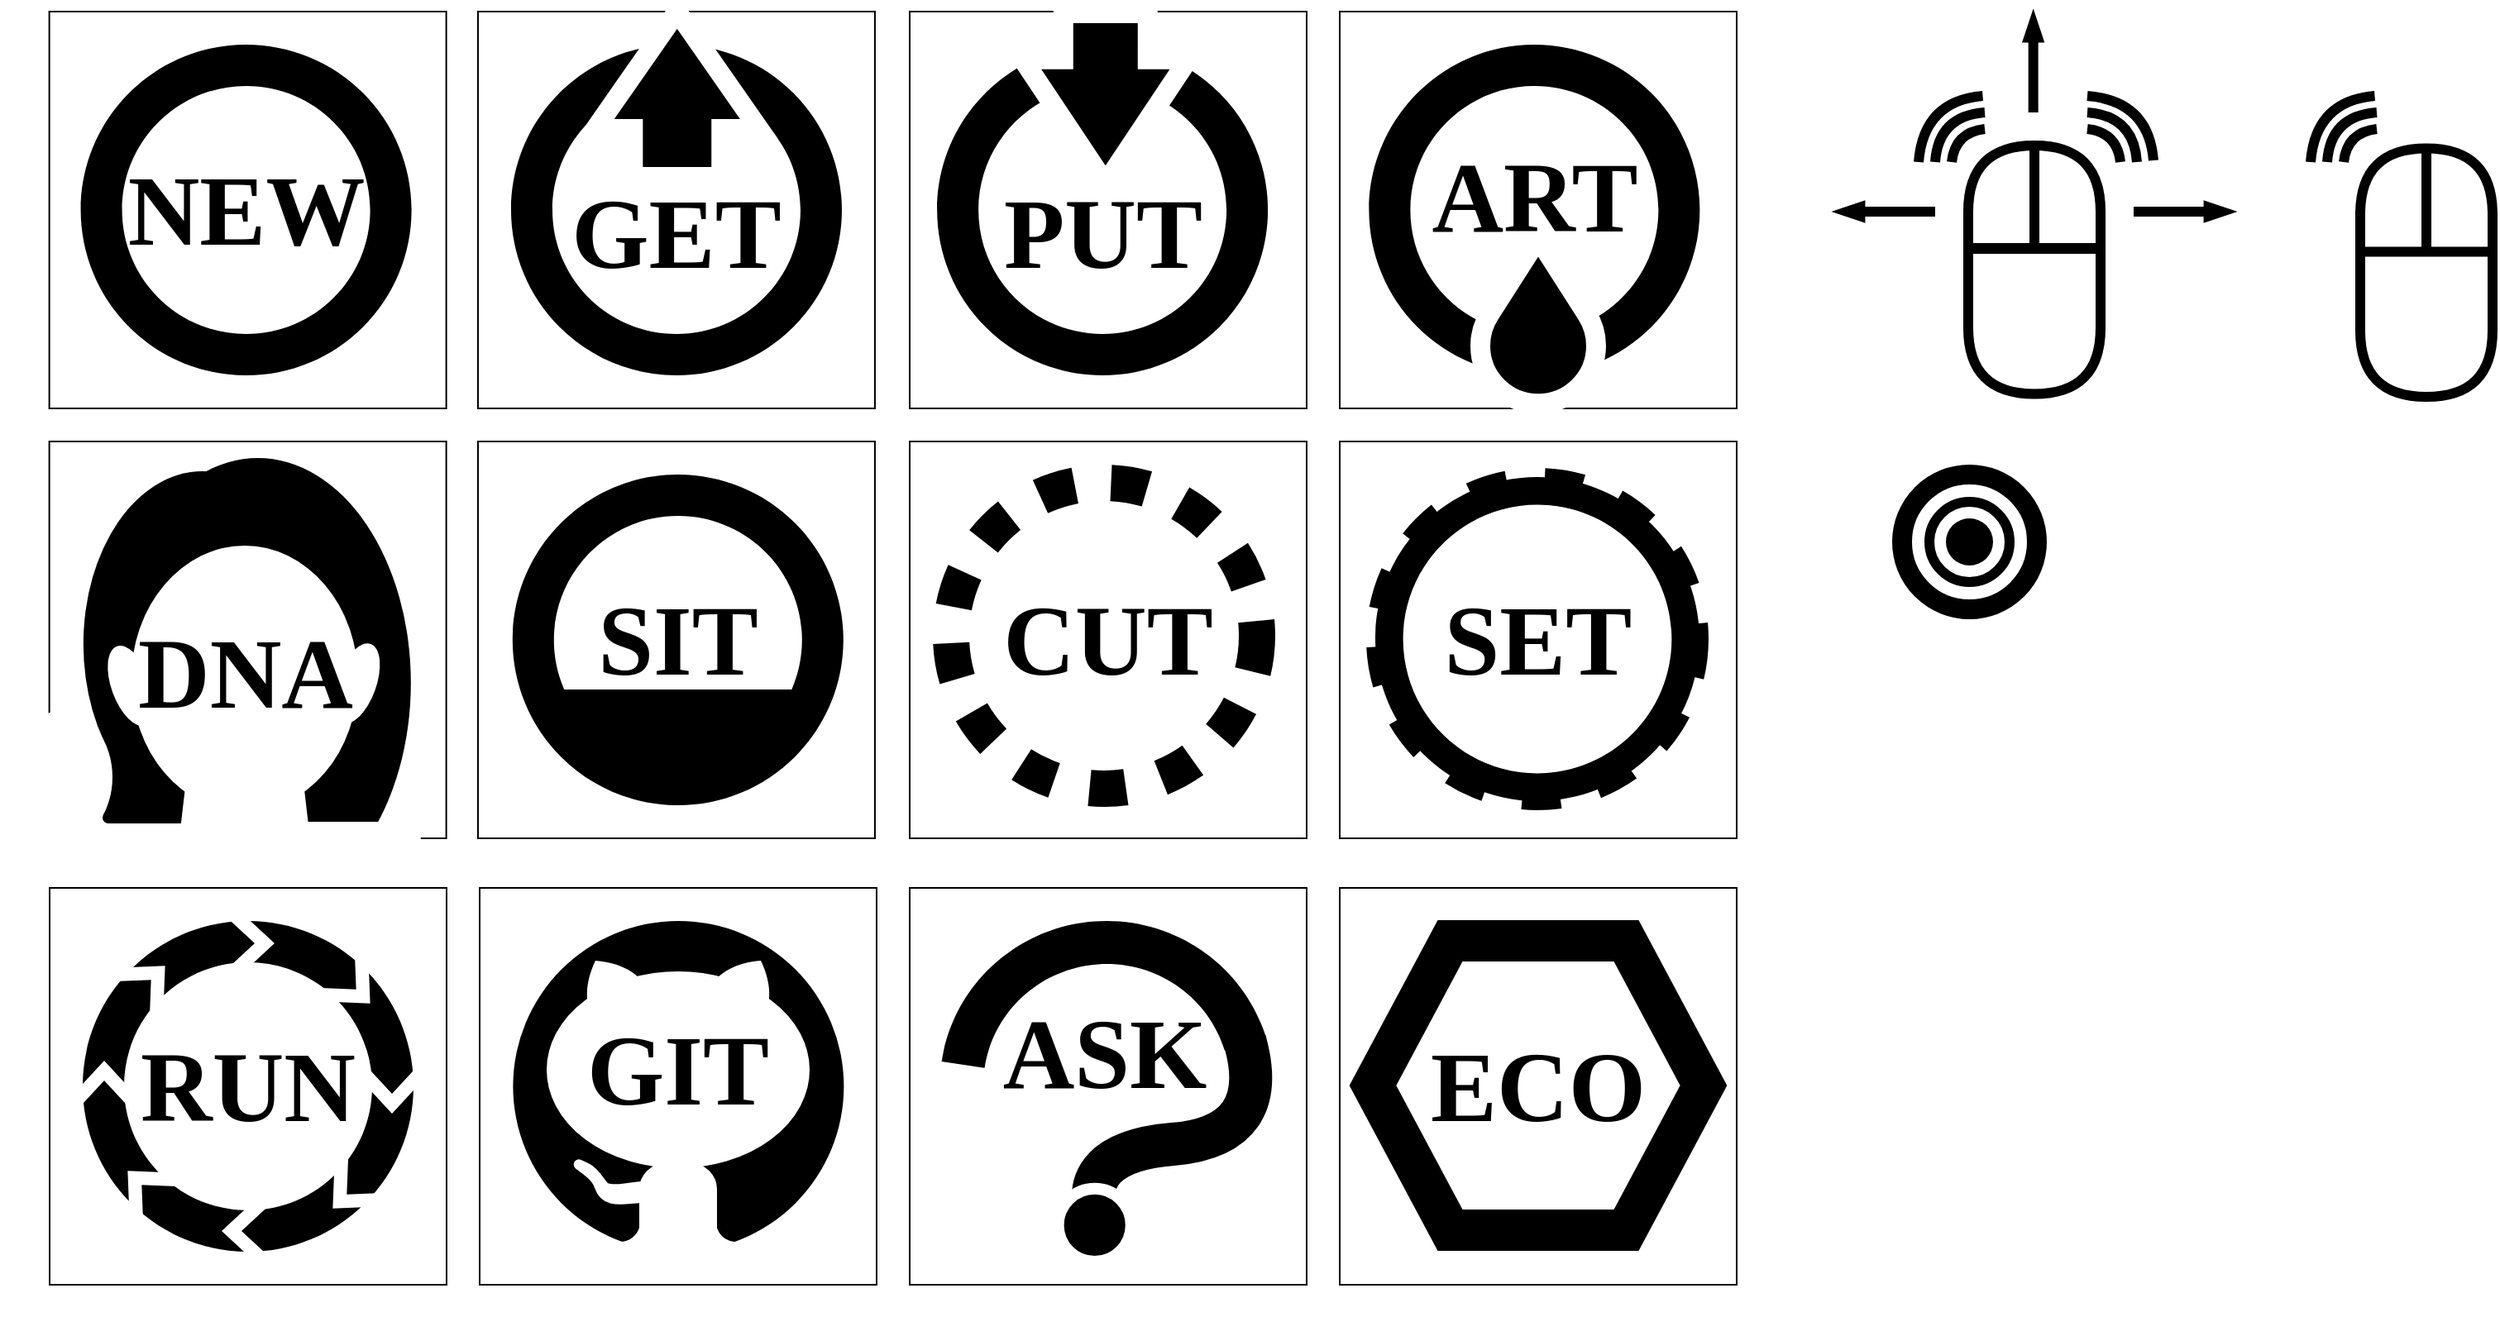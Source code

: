 <mxfile version="23.1.5" type="device">
  <diagram id="iyKAPps9XD8DUqbCGZKK" name="Page-1">
    <mxGraphModel dx="2333" dy="1398" grid="1" gridSize="10" guides="1" tooltips="1" connect="1" arrows="1" fold="1" page="1" pageScale="1" pageWidth="1100" pageHeight="850" math="0" shadow="0">
      <root>
        <mxCell id="0" />
        <mxCell id="1" parent="0" />
        <mxCell id="78xYBILhSkzJX-aCT1t_-176" value="" style="rounded=0;whiteSpace=wrap;html=1;connectable=0;allowArrows=0;" parent="1" vertex="1">
          <mxGeometry x="820" y="570" width="240" height="240" as="geometry" />
        </mxCell>
        <mxCell id="78xYBILhSkzJX-aCT1t_-168" value="" style="rounded=0;whiteSpace=wrap;html=1;connectable=0;allowArrows=0;" parent="1" vertex="1">
          <mxGeometry x="560" y="570" width="240" height="240" as="geometry" />
        </mxCell>
        <mxCell id="78xYBILhSkzJX-aCT1t_-75" value="" style="rounded=0;whiteSpace=wrap;html=1;" parent="1" vertex="1">
          <mxGeometry x="298.99" y="300" width="240" height="240" as="geometry" />
        </mxCell>
        <mxCell id="78xYBILhSkzJX-aCT1t_-52" value="" style="rounded=0;whiteSpace=wrap;html=1;" parent="1" vertex="1">
          <mxGeometry x="39.81" y="300" width="240" height="240" as="geometry" />
        </mxCell>
        <mxCell id="aBbHcYBrg9OmGWN5kMYm-117" value="" style="rounded=0;whiteSpace=wrap;html=1;align=center;verticalAlign=middle;fontFamily=Helvetica;fontSize=12;" parent="1" vertex="1">
          <mxGeometry x="560" y="40" width="240" height="240" as="geometry" />
        </mxCell>
        <mxCell id="aBbHcYBrg9OmGWN5kMYm-116" value="" style="rounded=0;whiteSpace=wrap;html=1;align=center;verticalAlign=middle;fontFamily=Helvetica;fontSize=12;" parent="1" vertex="1">
          <mxGeometry x="298.99" y="40" width="240" height="240" as="geometry" />
        </mxCell>
        <mxCell id="aBbHcYBrg9OmGWN5kMYm-115" value="" style="rounded=0;whiteSpace=wrap;html=1;" parent="1" vertex="1">
          <mxGeometry x="39.81" y="40" width="240" height="240" as="geometry" />
        </mxCell>
        <mxCell id="UxLvZluXdFBQYqyu3XN_-2" value="" style="ellipse;whiteSpace=wrap;html=1;aspect=fixed;fillColor=default;" parent="1" vertex="1">
          <mxGeometry x="78.81" y="80" width="160" height="160" as="geometry" />
        </mxCell>
        <mxCell id="UxLvZluXdFBQYqyu3XN_-3" value="" style="ellipse;whiteSpace=wrap;html=1;aspect=fixed;" parent="1" vertex="1">
          <mxGeometry x="339.9" y="80" width="160" height="160" as="geometry" />
        </mxCell>
        <mxCell id="UxLvZluXdFBQYqyu3XN_-4" value="" style="ellipse;whiteSpace=wrap;html=1;aspect=fixed;" parent="1" vertex="1">
          <mxGeometry x="596.57" y="80" width="160" height="160" as="geometry" />
        </mxCell>
        <mxCell id="aBbHcYBrg9OmGWN5kMYm-20" value="" style="verticalLabelPosition=bottom;verticalAlign=top;html=1;shape=mxgraph.basic.donut;dx=25;fillColor=#000000;strokeColor=none;" parent="1" vertex="1">
          <mxGeometry x="58.81" y="60" width="200" height="200" as="geometry" />
        </mxCell>
        <mxCell id="aBbHcYBrg9OmGWN5kMYm-21" value="" style="verticalLabelPosition=bottom;verticalAlign=top;html=1;shape=mxgraph.basic.donut;dx=25;fillColor=#000000;strokeColor=none;" parent="1" vertex="1">
          <mxGeometry x="318.99" y="60" width="200" height="200" as="geometry" />
        </mxCell>
        <mxCell id="aBbHcYBrg9OmGWN5kMYm-22" value="" style="verticalLabelPosition=bottom;verticalAlign=top;html=1;shape=mxgraph.basic.donut;dx=25;fillColor=#000000;strokeColor=none;" parent="1" vertex="1">
          <mxGeometry x="576.57" y="60" width="200" height="200" as="geometry" />
        </mxCell>
        <mxCell id="aBbHcYBrg9OmGWN5kMYm-23" value="" style="html=1;shadow=0;dashed=0;align=center;verticalAlign=middle;shape=mxgraph.arrows2.arrow;dy=0.46;dx=71;direction=north;notch=0;strokeColor=#FFFFFF;fillColor=#000000;strokeWidth=12;" parent="1" vertex="1">
          <mxGeometry x="369.9" y="40" width="99" height="100" as="geometry" />
        </mxCell>
        <mxCell id="aBbHcYBrg9OmGWN5kMYm-24" value="&lt;font style=&quot;font-size: 60px;&quot; face=&quot;Candara&quot;&gt;N&lt;/font&gt;&lt;font style=&quot;font-size: 60px;&quot; face=&quot;Candara&quot;&gt;E&lt;/font&gt;&lt;font style=&quot;font-size: 60px;&quot; face=&quot;Candara&quot;&gt;W&lt;/font&gt;" style="text;html=1;align=center;verticalAlign=middle;whiteSpace=wrap;rounded=0;fontStyle=1;fontSize=60;connectable=0;allowArrows=0;labelBackgroundColor=none;fillColor=none;" parent="1" vertex="1">
          <mxGeometry x="58.81" y="100" width="200" height="120" as="geometry" />
        </mxCell>
        <mxCell id="aBbHcYBrg9OmGWN5kMYm-26" value="&lt;font style=&quot;font-size: 60px;&quot; face=&quot;Candara&quot;&gt;PUT&lt;/font&gt;" style="text;html=1;align=center;verticalAlign=middle;whiteSpace=wrap;rounded=0;fontStyle=1;fontSize=60;connectable=0;allowArrows=0;labelBackgroundColor=none;fillColor=none;labelBorderColor=none;" parent="1" vertex="1">
          <mxGeometry x="576.57" y="114" width="200" height="120" as="geometry" />
        </mxCell>
        <mxCell id="aBbHcYBrg9OmGWN5kMYm-30" value="" style="html=1;shadow=0;dashed=0;align=center;verticalAlign=middle;shape=mxgraph.arrows2.arrow;dy=0.49;dx=75.11;direction=north;notch=0;strokeColor=#FFFFFF;fillColor=#000000;strokeWidth=12;rotation=-180;perimeterSpacing=0;" parent="1" vertex="1">
          <mxGeometry x="628.38" y="41" width="100" height="103" as="geometry" />
        </mxCell>
        <mxCell id="aBbHcYBrg9OmGWN5kMYm-39" value="" style="verticalLabelPosition=bottom;verticalAlign=top;html=1;shape=mxgraph.basic.donut;dx=25;fillColor=#000000;strokeColor=none;" parent="1" vertex="1">
          <mxGeometry x="319.9" y="320" width="200" height="200" as="geometry" />
        </mxCell>
        <mxCell id="aBbHcYBrg9OmGWN5kMYm-40" value="&lt;font style=&quot;font-size: 60px;&quot; face=&quot;Candara&quot;&gt;SIT&lt;/font&gt;" style="text;html=1;align=center;verticalAlign=middle;whiteSpace=wrap;rounded=0;fontStyle=1;fontSize=60;connectable=0;allowArrows=0;labelBackgroundColor=none;fillColor=none;labelBorderColor=none;" parent="1" vertex="1">
          <mxGeometry x="319.9" y="360" width="200" height="120" as="geometry" />
        </mxCell>
        <mxCell id="aBbHcYBrg9OmGWN5kMYm-42" value="" style="shape=trapezoid;perimeter=trapezoidPerimeter;whiteSpace=wrap;html=1;fixedSize=1;rotation=-180;size=30;strokeColor=none;fillColor=#000000;" parent="1" vertex="1">
          <mxGeometry x="341.71" y="450" width="160" height="50" as="geometry" />
        </mxCell>
        <mxCell id="aBbHcYBrg9OmGWN5kMYm-45" value="&lt;font style=&quot;font-size: 60px;&quot; face=&quot;Candara&quot;&gt;ECO&lt;/font&gt;" style="text;html=1;align=center;verticalAlign=middle;whiteSpace=wrap;rounded=0;fontStyle=1;fontSize=60;connectable=0;allowArrows=0;labelBackgroundColor=none;fillColor=none;labelBorderColor=none;" parent="1" vertex="1">
          <mxGeometry x="840.0" y="629.5" width="200" height="120" as="geometry" />
        </mxCell>
        <mxCell id="aBbHcYBrg9OmGWN5kMYm-92" value="&lt;font style=&quot;font-size: 60px;&quot; face=&quot;Candara&quot;&gt;ASK&lt;/font&gt;" style="text;html=1;align=center;verticalAlign=middle;whiteSpace=wrap;rounded=0;fontStyle=1;fontSize=60;connectable=0;allowArrows=0;labelBackgroundColor=none;fillColor=none;labelBorderColor=none;" parent="1" vertex="1">
          <mxGeometry x="577.5" y="610" width="200" height="120" as="geometry" />
        </mxCell>
        <mxCell id="aBbHcYBrg9OmGWN5kMYm-96" value="" style="verticalLabelPosition=bottom;verticalAlign=top;html=1;shape=mxgraph.basic.partConcEllipse;startAngle=0.774;endAngle=0.203;arcWidth=0.26;fillColor=#000000;strokeColor=none;" parent="1" vertex="1">
          <mxGeometry x="578.19" y="590" width="201.81" height="200" as="geometry" />
        </mxCell>
        <mxCell id="8k7eQHkjQcCItxXl_anq-2" value="" style="shape=delay;whiteSpace=wrap;html=1;rotation=-90;strokeWidth=6;opacity=20;" parent="1" vertex="1">
          <mxGeometry x="1208.75" y="112.25" width="62.5" height="80" as="geometry" />
        </mxCell>
        <mxCell id="8k7eQHkjQcCItxXl_anq-3" value="" style="shape=delay;whiteSpace=wrap;html=1;rotation=90;strokeWidth=6;opacity=20;" parent="1" vertex="1">
          <mxGeometry x="1195.84" y="187.1" width="88.32" height="80" as="geometry" />
        </mxCell>
        <mxCell id="8k7eQHkjQcCItxXl_anq-4" value="" style="endArrow=none;html=1;rounded=0;exitX=1;exitY=0.5;exitDx=0;exitDy=0;entryX=0;entryY=0.5;entryDx=0;entryDy=0;strokeWidth=6;" parent="1" source="8k7eQHkjQcCItxXl_anq-2" target="8k7eQHkjQcCItxXl_anq-2" edge="1">
          <mxGeometry width="50" height="50" relative="1" as="geometry">
            <mxPoint x="1240" y="71" as="sourcePoint" />
            <mxPoint x="1290" y="21" as="targetPoint" />
          </mxGeometry>
        </mxCell>
        <mxCell id="8k7eQHkjQcCItxXl_anq-5" value="" style="endArrow=blockThin;html=1;rounded=0;strokeWidth=6;endSize=2;startSize=2;endFill=1;" parent="1" edge="1">
          <mxGeometry width="50" height="50" relative="1" as="geometry">
            <mxPoint x="1180" y="161" as="sourcePoint" />
            <mxPoint x="1120" y="161" as="targetPoint" />
          </mxGeometry>
        </mxCell>
        <mxCell id="8k7eQHkjQcCItxXl_anq-6" value="" style="endArrow=blockThin;html=1;rounded=0;strokeWidth=6;endSize=2;startSize=2;endFill=1;" parent="1" edge="1">
          <mxGeometry width="50" height="50" relative="1" as="geometry">
            <mxPoint x="1300" y="161" as="sourcePoint" />
            <mxPoint x="1360" y="161" as="targetPoint" />
          </mxGeometry>
        </mxCell>
        <mxCell id="8k7eQHkjQcCItxXl_anq-7" value="" style="endArrow=blockThin;html=1;rounded=0;strokeWidth=6;endSize=2;startSize=2;endFill=1;" parent="1" edge="1">
          <mxGeometry width="50" height="50" relative="1" as="geometry">
            <mxPoint x="1239.33" y="101" as="sourcePoint" />
            <mxPoint x="1239.33" y="41" as="targetPoint" />
          </mxGeometry>
        </mxCell>
        <mxCell id="8k7eQHkjQcCItxXl_anq-8" value="" style="shape=delay;whiteSpace=wrap;html=1;rotation=90;strokeWidth=6;" parent="1" vertex="1">
          <mxGeometry x="1432.84" y="188.85" width="88.32" height="80" as="geometry" />
        </mxCell>
        <mxCell id="8k7eQHkjQcCItxXl_anq-9" value="" style="shape=delay;whiteSpace=wrap;html=1;rotation=-90;strokeWidth=6;" parent="1" vertex="1">
          <mxGeometry x="1445.75" y="114.0" width="62.5" height="80" as="geometry" />
        </mxCell>
        <mxCell id="8k7eQHkjQcCItxXl_anq-10" value="" style="endArrow=none;html=1;rounded=0;exitX=1;exitY=0.5;exitDx=0;exitDy=0;entryX=0;entryY=0.5;entryDx=0;entryDy=0;strokeWidth=6;" parent="1" source="8k7eQHkjQcCItxXl_anq-9" target="8k7eQHkjQcCItxXl_anq-9" edge="1">
          <mxGeometry width="50" height="50" relative="1" as="geometry">
            <mxPoint x="1477" y="72.75" as="sourcePoint" />
            <mxPoint x="1527" y="22.75" as="targetPoint" />
          </mxGeometry>
        </mxCell>
        <mxCell id="8k7eQHkjQcCItxXl_anq-16" value="" style="group" parent="1" vertex="1" connectable="0">
          <mxGeometry x="1173" y="94" width="19" height="19" as="geometry" />
        </mxCell>
        <mxCell id="8k7eQHkjQcCItxXl_anq-11" value="" style="endArrow=none;html=1;rounded=0;curved=1;strokeWidth=6;" parent="8k7eQHkjQcCItxXl_anq-16" edge="1">
          <mxGeometry width="50" height="50" relative="1" as="geometry">
            <mxPoint x="7" y="37" as="sourcePoint" />
            <mxPoint x="37" y="7" as="targetPoint" />
            <Array as="points">
              <mxPoint x="9" y="9" />
            </Array>
          </mxGeometry>
        </mxCell>
        <mxCell id="8k7eQHkjQcCItxXl_anq-12" value="" style="endArrow=none;html=1;rounded=0;curved=1;strokeWidth=6;" parent="8k7eQHkjQcCItxXl_anq-16" edge="1">
          <mxGeometry width="50" height="50" relative="1" as="geometry">
            <mxPoint x="-3" y="37" as="sourcePoint" />
            <mxPoint x="35.75" y="-3" as="targetPoint" />
            <Array as="points">
              <mxPoint />
            </Array>
          </mxGeometry>
        </mxCell>
        <mxCell id="8k7eQHkjQcCItxXl_anq-13" value="" style="endArrow=none;html=1;rounded=0;curved=1;strokeWidth=6;" parent="8k7eQHkjQcCItxXl_anq-16" edge="1">
          <mxGeometry width="50" height="50" relative="1" as="geometry">
            <mxPoint x="17" y="37" as="sourcePoint" />
            <mxPoint x="37" y="17" as="targetPoint" />
            <Array as="points">
              <mxPoint x="19" y="19" />
            </Array>
          </mxGeometry>
        </mxCell>
        <mxCell id="8k7eQHkjQcCItxXl_anq-17" value="" style="group" parent="1" vertex="1" connectable="0">
          <mxGeometry x="1410" y="94.0" width="19" height="19" as="geometry" />
        </mxCell>
        <mxCell id="8k7eQHkjQcCItxXl_anq-18" value="" style="endArrow=none;html=1;rounded=0;curved=1;strokeWidth=6;" parent="8k7eQHkjQcCItxXl_anq-17" edge="1">
          <mxGeometry width="50" height="50" relative="1" as="geometry">
            <mxPoint x="7" y="37" as="sourcePoint" />
            <mxPoint x="37" y="7" as="targetPoint" />
            <Array as="points">
              <mxPoint x="9" y="9" />
            </Array>
          </mxGeometry>
        </mxCell>
        <mxCell id="8k7eQHkjQcCItxXl_anq-19" value="" style="endArrow=none;html=1;rounded=0;curved=1;strokeWidth=6;" parent="8k7eQHkjQcCItxXl_anq-17" edge="1">
          <mxGeometry width="50" height="50" relative="1" as="geometry">
            <mxPoint x="-3" y="37" as="sourcePoint" />
            <mxPoint x="35.75" y="-3" as="targetPoint" />
            <Array as="points">
              <mxPoint />
            </Array>
          </mxGeometry>
        </mxCell>
        <mxCell id="8k7eQHkjQcCItxXl_anq-20" value="" style="endArrow=none;html=1;rounded=0;curved=1;strokeWidth=6;" parent="8k7eQHkjQcCItxXl_anq-17" edge="1">
          <mxGeometry width="50" height="50" relative="1" as="geometry">
            <mxPoint x="17" y="37" as="sourcePoint" />
            <mxPoint x="37" y="17" as="targetPoint" />
            <Array as="points">
              <mxPoint x="19" y="19" />
            </Array>
          </mxGeometry>
        </mxCell>
        <mxCell id="8k7eQHkjQcCItxXl_anq-21" value="" style="group;rotation=90;" parent="1" vertex="1" connectable="0">
          <mxGeometry x="1290" y="94" width="19" height="19" as="geometry" />
        </mxCell>
        <mxCell id="8k7eQHkjQcCItxXl_anq-22" value="" style="endArrow=none;html=1;rounded=0;curved=1;strokeWidth=6;" parent="8k7eQHkjQcCItxXl_anq-21" edge="1">
          <mxGeometry width="50" height="50" relative="1" as="geometry">
            <mxPoint x="-18" y="7" as="sourcePoint" />
            <mxPoint x="12" y="37" as="targetPoint" />
            <Array as="points">
              <mxPoint x="10" y="9" />
            </Array>
          </mxGeometry>
        </mxCell>
        <mxCell id="8k7eQHkjQcCItxXl_anq-23" value="" style="endArrow=none;html=1;rounded=0;curved=1;strokeWidth=6;" parent="8k7eQHkjQcCItxXl_anq-21" edge="1">
          <mxGeometry width="50" height="50" relative="1" as="geometry">
            <mxPoint x="-18" y="-3" as="sourcePoint" />
            <mxPoint x="22" y="36" as="targetPoint" />
            <Array as="points">
              <mxPoint x="19" />
            </Array>
          </mxGeometry>
        </mxCell>
        <mxCell id="8k7eQHkjQcCItxXl_anq-24" value="" style="endArrow=none;html=1;rounded=0;curved=1;strokeWidth=6;" parent="8k7eQHkjQcCItxXl_anq-21" edge="1">
          <mxGeometry width="50" height="50" relative="1" as="geometry">
            <mxPoint x="-18" y="17" as="sourcePoint" />
            <mxPoint x="2" y="37" as="targetPoint" />
            <Array as="points">
              <mxPoint y="19" />
            </Array>
          </mxGeometry>
        </mxCell>
        <mxCell id="D4bUz6gg68zLLNg5UAdJ-1" value="" style="rounded=0;whiteSpace=wrap;html=1;align=center;verticalAlign=middle;fontFamily=Helvetica;fontSize=12;" parent="1" vertex="1">
          <mxGeometry x="820" y="40" width="240" height="240" as="geometry" />
        </mxCell>
        <mxCell id="D4bUz6gg68zLLNg5UAdJ-2" value="" style="ellipse;whiteSpace=wrap;html=1;aspect=fixed;" parent="1" vertex="1">
          <mxGeometry x="857.69" y="80" width="160" height="160" as="geometry" />
        </mxCell>
        <mxCell id="D4bUz6gg68zLLNg5UAdJ-3" value="" style="verticalLabelPosition=bottom;verticalAlign=top;html=1;shape=mxgraph.basic.donut;dx=25;fillColor=#000000;strokeColor=none;" parent="1" vertex="1">
          <mxGeometry x="837.69" y="60" width="200" height="200" as="geometry" />
        </mxCell>
        <mxCell id="aBbHcYBrg9OmGWN5kMYm-25" value="&lt;font style=&quot;font-size: 60px;&quot; face=&quot;Candara&quot;&gt;G&lt;/font&gt;&lt;font style=&quot;font-size: 60px;&quot; face=&quot;Candara&quot;&gt;E&lt;/font&gt;&lt;font style=&quot;font-size: 60px;&quot; face=&quot;Candara&quot;&gt;T&lt;/font&gt;" style="text;html=1;align=center;verticalAlign=middle;whiteSpace=wrap;rounded=0;fontStyle=1;fontSize=60;connectable=0;allowArrows=0;labelBackgroundColor=none;fillColor=none;labelBorderColor=none;" parent="1" vertex="1">
          <mxGeometry x="319.4" y="114" width="200" height="120" as="geometry" />
        </mxCell>
        <mxCell id="78xYBILhSkzJX-aCT1t_-4" value="" style="shape=delay;whiteSpace=wrap;html=1;rotation=-90;strokeWidth=6;fillColor=none;" parent="1" vertex="1">
          <mxGeometry x="1208.75" y="112.25" width="62.5" height="80" as="geometry" />
        </mxCell>
        <mxCell id="78xYBILhSkzJX-aCT1t_-5" value="" style="shape=delay;whiteSpace=wrap;html=1;rotation=90;strokeWidth=6;fillColor=none;" parent="1" vertex="1">
          <mxGeometry x="1195.84" y="187.1" width="88.32" height="80" as="geometry" />
        </mxCell>
        <mxCell id="78xYBILhSkzJX-aCT1t_-74" value="" style="group" parent="1" vertex="1" connectable="0">
          <mxGeometry x="16.0" y="310" width="248.41" height="275" as="geometry" />
        </mxCell>
        <mxCell id="78xYBILhSkzJX-aCT1t_-58" value="" style="ellipse;whiteSpace=wrap;html=1;strokeColor=none;fillColor=#000000;rotation=0;" parent="78xYBILhSkzJX-aCT1t_-74" vertex="1">
          <mxGeometry x="57.41" width="185" height="272" as="geometry" />
        </mxCell>
        <mxCell id="78xYBILhSkzJX-aCT1t_-59" value="" style="ellipse;whiteSpace=wrap;html=1;strokeColor=none;fillColor=#000000;rotation=0;" parent="78xYBILhSkzJX-aCT1t_-74" vertex="1">
          <mxGeometry x="44.41" y="8" width="144" height="209" as="geometry" />
        </mxCell>
        <mxCell id="78xYBILhSkzJX-aCT1t_-60" value="" style="group" parent="78xYBILhSkzJX-aCT1t_-74" vertex="1" connectable="0">
          <mxGeometry x="45.511" y="14.188" width="181.301" height="115.623" as="geometry" />
        </mxCell>
        <mxCell id="78xYBILhSkzJX-aCT1t_-61" value="" style="ellipse;whiteSpace=wrap;html=1;strokeColor=none;fillColor=#000000;rotation=40;" parent="78xYBILhSkzJX-aCT1t_-60" vertex="1">
          <mxGeometry x="24.789" y="8.862" width="35.36" height="90" as="geometry" />
        </mxCell>
        <mxCell id="78xYBILhSkzJX-aCT1t_-62" value="" style="ellipse;whiteSpace=wrap;html=1;strokeColor=none;fillColor=#000000;rotation=-57.5;" parent="78xYBILhSkzJX-aCT1t_-60" vertex="1">
          <mxGeometry x="84.899" y="-8.188" width="53" height="132" as="geometry" />
        </mxCell>
        <mxCell id="78xYBILhSkzJX-aCT1t_-63" value="" style="rounded=0;whiteSpace=wrap;html=1;strokeColor=none;" parent="78xYBILhSkzJX-aCT1t_-74" vertex="1">
          <mxGeometry x="39" y="220" width="209.41" height="55" as="geometry" />
        </mxCell>
        <mxCell id="78xYBILhSkzJX-aCT1t_-64" value="" style="verticalLabelPosition=bottom;verticalAlign=middle;html=1;shape=mxgraph.basic.acute_triangle;dx=0.5;align=center;fontFamily=Helvetica;fontSize=12;fontColor=default;fillColor=#000000;strokeColor=none;" parent="78xYBILhSkzJX-aCT1t_-74" vertex="1">
          <mxGeometry x="43" y="85" width="73.41" height="136" as="geometry" />
        </mxCell>
        <mxCell id="78xYBILhSkzJX-aCT1t_-65" value="" style="group" parent="78xYBILhSkzJX-aCT1t_-74" vertex="1" connectable="0">
          <mxGeometry x="53.412" y="53" width="187.908" height="161" as="geometry" />
        </mxCell>
        <mxCell id="78xYBILhSkzJX-aCT1t_-66" value="" style="ellipse;whiteSpace=wrap;html=1;strokeColor=none;fillColor=#FFFFFF;" parent="78xYBILhSkzJX-aCT1t_-65" vertex="1">
          <mxGeometry x="19.998" width="137" height="161" as="geometry" />
        </mxCell>
        <mxCell id="78xYBILhSkzJX-aCT1t_-67" value="" style="ellipse;whiteSpace=wrap;html=1;strokeColor=none;fillColor=#FFFFFF;rotation=-20;" parent="78xYBILhSkzJX-aCT1t_-65" vertex="1">
          <mxGeometry x="7.998" y="59.32" width="24" height="51" as="geometry" />
        </mxCell>
        <mxCell id="78xYBILhSkzJX-aCT1t_-68" value="" style="ellipse;whiteSpace=wrap;html=1;strokeColor=none;fillColor=#FFFFFF;rotation=20;" parent="78xYBILhSkzJX-aCT1t_-65" vertex="1">
          <mxGeometry x="143.998" y="58" width="24" height="51" as="geometry" />
        </mxCell>
        <mxCell id="aBbHcYBrg9OmGWN5kMYm-57" value="&lt;font style=&quot;font-size: 60px;&quot; face=&quot;Candara&quot;&gt;DNA&lt;/font&gt;" style="text;html=1;align=center;verticalAlign=middle;whiteSpace=wrap;rounded=0;fontStyle=1;fontSize=60;connectable=0;allowArrows=0;labelBackgroundColor=none;fillColor=none;labelBorderColor=none;" parent="78xYBILhSkzJX-aCT1t_-65" vertex="1">
          <mxGeometry x="-10.902" y="17" width="198.81" height="120" as="geometry" />
        </mxCell>
        <mxCell id="78xYBILhSkzJX-aCT1t_-69" value="" style="shape=trapezoid;perimeter=trapezoidPerimeter;whiteSpace=wrap;html=1;fixedSize=1;size=7;strokeColor=none;" parent="78xYBILhSkzJX-aCT1t_-74" vertex="1">
          <mxGeometry x="100.41" y="187" width="83" height="60" as="geometry" />
        </mxCell>
        <mxCell id="78xYBILhSkzJX-aCT1t_-71" value="" style="rounded=0;whiteSpace=wrap;html=1;strokeColor=none;rotation=55;fillColor=#FFFFFF;" parent="78xYBILhSkzJX-aCT1t_-74" vertex="1">
          <mxGeometry x="42" y="215" width="19.59" height="16" as="geometry" />
        </mxCell>
        <mxCell id="78xYBILhSkzJX-aCT1t_-70" value="" style="ellipse;whiteSpace=wrap;html=1;rotation=0;strokeColor=none;fillColor=#FFFFFF;" parent="78xYBILhSkzJX-aCT1t_-74" vertex="1">
          <mxGeometry y="153" width="62" height="80" as="geometry" />
        </mxCell>
        <mxCell id="78xYBILhSkzJX-aCT1t_-72" value="" style="ellipse;whiteSpace=wrap;html=1;fillColor=#000000;strokeColor=none;rotation=0;" parent="78xYBILhSkzJX-aCT1t_-74" vertex="1">
          <mxGeometry x="56" y="214" width="7" height="7" as="geometry" />
        </mxCell>
        <mxCell id="78xYBILhSkzJX-aCT1t_-76" value="" style="rounded=0;whiteSpace=wrap;html=1;" parent="1" vertex="1">
          <mxGeometry x="560" y="300" width="240" height="240" as="geometry" />
        </mxCell>
        <mxCell id="aBbHcYBrg9OmGWN5kMYm-89" value="" style="ellipse;whiteSpace=wrap;html=1;aspect=fixed;fillColor=none;strokeWidth=22;dashed=1;dashPattern=1 1;shadow=0;perimeterSpacing=0;" parent="1" vertex="1">
          <mxGeometry x="585" y="325" width="185" height="185" as="geometry" />
        </mxCell>
        <mxCell id="aBbHcYBrg9OmGWN5kMYm-84" value="&lt;font style=&quot;font-size: 60px;&quot; face=&quot;Candara&quot;&gt;CUT&lt;/font&gt;" style="text;html=1;align=center;verticalAlign=middle;whiteSpace=wrap;rounded=0;fontStyle=1;fontSize=60;connectable=0;allowArrows=0;labelBackgroundColor=none;fillColor=none;labelBorderColor=none;" parent="1" vertex="1">
          <mxGeometry x="580" y="360" width="200" height="120" as="geometry" />
        </mxCell>
        <mxCell id="78xYBILhSkzJX-aCT1t_-77" value="" style="rounded=0;whiteSpace=wrap;html=1;" parent="1" vertex="1">
          <mxGeometry x="40" y="570" width="240" height="240" as="geometry" />
        </mxCell>
        <mxCell id="aBbHcYBrg9OmGWN5kMYm-33" value="&lt;font face=&quot;Candara&quot;&gt;RUN&lt;/font&gt;" style="text;html=1;align=center;verticalAlign=middle;whiteSpace=wrap;rounded=0;fontStyle=1;fontSize=60;connectable=0;allowArrows=0;labelBackgroundColor=none;fillColor=none;" parent="1" vertex="1">
          <mxGeometry x="60" y="630" width="200" height="120" as="geometry" />
        </mxCell>
        <mxCell id="78xYBILhSkzJX-aCT1t_-137" value="" style="verticalLabelPosition=bottom;verticalAlign=top;html=1;shape=mxgraph.basic.donut;dx=25;fillColor=#000000;strokeColor=none;" parent="1" vertex="1">
          <mxGeometry x="60" y="590" width="200" height="200" as="geometry" />
        </mxCell>
        <mxCell id="78xYBILhSkzJX-aCT1t_-145" value="" style="group" parent="1" vertex="1" connectable="0">
          <mxGeometry x="54.5" y="585" width="211" height="211" as="geometry" />
        </mxCell>
        <mxCell id="78xYBILhSkzJX-aCT1t_-141" value="" style="group" parent="78xYBILhSkzJX-aCT1t_-145" vertex="1" connectable="0">
          <mxGeometry x="89.5" width="32" height="211" as="geometry" />
        </mxCell>
        <mxCell id="78xYBILhSkzJX-aCT1t_-139" value="" style="shape=step;perimeter=stepPerimeter;whiteSpace=wrap;html=1;fixedSize=1;strokeColor=none;" parent="78xYBILhSkzJX-aCT1t_-141" vertex="1">
          <mxGeometry width="32" height="37" as="geometry" />
        </mxCell>
        <mxCell id="78xYBILhSkzJX-aCT1t_-140" value="" style="shape=step;perimeter=stepPerimeter;whiteSpace=wrap;html=1;fixedSize=1;strokeColor=none;flipH=1;" parent="78xYBILhSkzJX-aCT1t_-141" vertex="1">
          <mxGeometry y="174" width="32" height="37" as="geometry" />
        </mxCell>
        <mxCell id="78xYBILhSkzJX-aCT1t_-142" value="" style="group;rotation=90;" parent="78xYBILhSkzJX-aCT1t_-145" vertex="1" connectable="0">
          <mxGeometry x="89.5" width="32" height="211" as="geometry" />
        </mxCell>
        <mxCell id="78xYBILhSkzJX-aCT1t_-143" value="" style="shape=step;perimeter=stepPerimeter;whiteSpace=wrap;html=1;fixedSize=1;strokeColor=none;rotation=90;" parent="78xYBILhSkzJX-aCT1t_-142" vertex="1">
          <mxGeometry x="87" y="87" width="32" height="37" as="geometry" />
        </mxCell>
        <mxCell id="78xYBILhSkzJX-aCT1t_-144" value="" style="shape=step;perimeter=stepPerimeter;whiteSpace=wrap;html=1;fixedSize=1;strokeColor=none;flipH=1;rotation=90;" parent="78xYBILhSkzJX-aCT1t_-142" vertex="1">
          <mxGeometry x="-87" y="87" width="32" height="37" as="geometry" />
        </mxCell>
        <mxCell id="78xYBILhSkzJX-aCT1t_-146" value="" style="group;rotation=45;" parent="1" vertex="1" connectable="0">
          <mxGeometry x="54.5" y="585" width="211" height="211" as="geometry" />
        </mxCell>
        <mxCell id="78xYBILhSkzJX-aCT1t_-147" value="" style="group;rotation=45;" parent="78xYBILhSkzJX-aCT1t_-146" vertex="1" connectable="0">
          <mxGeometry x="90" width="32" height="211" as="geometry" />
        </mxCell>
        <mxCell id="78xYBILhSkzJX-aCT1t_-148" value="" style="shape=step;perimeter=stepPerimeter;whiteSpace=wrap;html=1;fixedSize=1;strokeColor=none;rotation=45;" parent="78xYBILhSkzJX-aCT1t_-147" vertex="1">
          <mxGeometry x="62" y="25" width="32" height="37" as="geometry" />
        </mxCell>
        <mxCell id="78xYBILhSkzJX-aCT1t_-149" value="" style="shape=step;perimeter=stepPerimeter;whiteSpace=wrap;html=1;fixedSize=1;strokeColor=none;flipH=1;rotation=45;" parent="78xYBILhSkzJX-aCT1t_-147" vertex="1">
          <mxGeometry x="-62" y="149" width="32" height="37" as="geometry" />
        </mxCell>
        <mxCell id="78xYBILhSkzJX-aCT1t_-150" value="" style="group;rotation=135;" parent="78xYBILhSkzJX-aCT1t_-146" vertex="1" connectable="0">
          <mxGeometry x="90" width="32" height="211" as="geometry" />
        </mxCell>
        <mxCell id="78xYBILhSkzJX-aCT1t_-151" value="" style="shape=step;perimeter=stepPerimeter;whiteSpace=wrap;html=1;fixedSize=1;strokeColor=none;rotation=135;" parent="78xYBILhSkzJX-aCT1t_-150" vertex="1">
          <mxGeometry x="62" y="149" width="32" height="37" as="geometry" />
        </mxCell>
        <mxCell id="78xYBILhSkzJX-aCT1t_-152" value="" style="shape=step;perimeter=stepPerimeter;whiteSpace=wrap;html=1;fixedSize=1;strokeColor=none;flipH=1;rotation=135;" parent="78xYBILhSkzJX-aCT1t_-150" vertex="1">
          <mxGeometry x="-62" y="25" width="32" height="37" as="geometry" />
        </mxCell>
        <mxCell id="78xYBILhSkzJX-aCT1t_-153" value="" style="rounded=0;whiteSpace=wrap;html=1;" parent="1" vertex="1">
          <mxGeometry x="300" y="570" width="240" height="240" as="geometry" />
        </mxCell>
        <mxCell id="78xYBILhSkzJX-aCT1t_-154" value="" style="group" parent="1" vertex="1" connectable="0">
          <mxGeometry x="320" y="590" width="200.19" height="214" as="geometry" />
        </mxCell>
        <mxCell id="aBbHcYBrg9OmGWN5kMYm-105" value="" style="ellipse;whiteSpace=wrap;html=1;aspect=fixed;fillColor=#000000;strokeColor=none;allowArrows=0;connectable=0;" parent="78xYBILhSkzJX-aCT1t_-154" vertex="1">
          <mxGeometry x="0.19" width="200" height="200" as="geometry" />
        </mxCell>
        <mxCell id="aBbHcYBrg9OmGWN5kMYm-106" value="" style="ellipse;whiteSpace=wrap;html=1;" parent="78xYBILhSkzJX-aCT1t_-154" vertex="1">
          <mxGeometry x="20" y="30" width="160" height="120" as="geometry" />
        </mxCell>
        <mxCell id="aBbHcYBrg9OmGWN5kMYm-107" value="" style="whiteSpace=wrap;html=1;shape=mxgraph.basic.pointed_oval;rotation=-30;strokeColor=none;" parent="78xYBILhSkzJX-aCT1t_-154" vertex="1">
          <mxGeometry x="40" y="20" width="50" height="60" as="geometry" />
        </mxCell>
        <mxCell id="aBbHcYBrg9OmGWN5kMYm-108" value="" style="whiteSpace=wrap;html=1;shape=mxgraph.basic.pointed_oval;rotation=30;strokeColor=none;" parent="78xYBILhSkzJX-aCT1t_-154" vertex="1">
          <mxGeometry x="110" y="20" width="50" height="60" as="geometry" />
        </mxCell>
        <mxCell id="aBbHcYBrg9OmGWN5kMYm-109" value="" style="rounded=1;whiteSpace=wrap;html=1;strokeColor=#FFFFFF;strokeWidth=7;arcSize=31;connectable=0;allowArrows=0;" parent="78xYBILhSkzJX-aCT1t_-154" vertex="1">
          <mxGeometry x="80" y="150" width="40" height="50" as="geometry" />
        </mxCell>
        <mxCell id="aBbHcYBrg9OmGWN5kMYm-110" value="" style="verticalLabelPosition=bottom;verticalAlign=top;html=1;shape=mxgraph.basic.plaque;dx=6;whiteSpace=wrap;strokeColor=none;connectable=0;allowArrows=0;" parent="78xYBILhSkzJX-aCT1t_-154" vertex="1">
          <mxGeometry x="65" y="182" width="70" height="32" as="geometry" />
        </mxCell>
        <mxCell id="aBbHcYBrg9OmGWN5kMYm-100" value="&lt;font style=&quot;font-size: 60px;&quot; face=&quot;Candara&quot;&gt;GIT&lt;/font&gt;" style="text;html=1;align=center;verticalAlign=middle;whiteSpace=wrap;rounded=0;fontStyle=1;fontSize=60;connectable=0;allowArrows=0;labelBackgroundColor=none;fillColor=none;labelBorderColor=none;" parent="78xYBILhSkzJX-aCT1t_-154" vertex="1">
          <mxGeometry y="30" width="200" height="120" as="geometry" />
        </mxCell>
        <mxCell id="aBbHcYBrg9OmGWN5kMYm-111" value="" style="endArrow=none;html=1;rounded=1;curved=0;strokeColor=#FFFFFF;strokeWidth=6;" parent="78xYBILhSkzJX-aCT1t_-154" edge="1">
          <mxGeometry width="50" height="50" relative="1" as="geometry">
            <mxPoint x="86" y="167" as="sourcePoint" />
            <mxPoint x="82" y="160" as="targetPoint" />
            <Array as="points">
              <mxPoint x="56" y="169" />
              <mxPoint x="50" y="155" />
              <mxPoint x="38" y="146" />
              <mxPoint x="48" y="151" />
              <mxPoint x="57" y="163" />
            </Array>
          </mxGeometry>
        </mxCell>
        <mxCell id="aBbHcYBrg9OmGWN5kMYm-112" value="" style="endArrow=none;html=1;rounded=0;strokeColor=#FFFFFF;strokeWidth=5;" parent="78xYBILhSkzJX-aCT1t_-154" edge="1">
          <mxGeometry width="50" height="50" relative="1" as="geometry">
            <mxPoint x="54" y="162" as="sourcePoint" />
            <mxPoint x="84" y="164" as="targetPoint" />
            <Array as="points">
              <mxPoint x="63" y="165" />
            </Array>
          </mxGeometry>
        </mxCell>
        <mxCell id="D4bUz6gg68zLLNg5UAdJ-6" value="" style="verticalLabelPosition=bottom;verticalAlign=middle;html=1;shape=mxgraph.basic.drop;shadow=0;dashed=0;strokeColor=#FFFFFF;strokeWidth=12;align=center;fontFamily=Helvetica;fontSize=12;fontColor=default;fillColor=#000000;" parent="1" vertex="1">
          <mxGeometry x="905" y="177.1" width="70" height="100" as="geometry" />
        </mxCell>
        <mxCell id="D4bUz6gg68zLLNg5UAdJ-4" value="&lt;font style=&quot;font-size: 60px;&quot; face=&quot;Candara&quot;&gt;ART&lt;/font&gt;" style="text;html=1;align=center;verticalAlign=middle;whiteSpace=wrap;rounded=0;fontStyle=1;fontSize=60;connectable=0;allowArrows=0;labelBackgroundColor=none;fillColor=none;labelBorderColor=none;" parent="1" vertex="1">
          <mxGeometry x="837.69" y="92.25" width="200" height="120" as="geometry" />
        </mxCell>
        <mxCell id="78xYBILhSkzJX-aCT1t_-170" value="" style="endArrow=none;html=1;rounded=0;curved=1;strokeWidth=26;strokeColor=#000000;exitX=0.919;exitY=0.363;exitDx=0;exitDy=0;exitPerimeter=0;" parent="1" edge="1">
          <mxGeometry width="50" height="50" relative="1" as="geometry">
            <mxPoint x="762.653" y="662.6" as="sourcePoint" />
            <mxPoint x="674" y="773" as="targetPoint" />
            <Array as="points">
              <mxPoint x="779" y="720" />
              <mxPoint x="659" y="730" />
            </Array>
          </mxGeometry>
        </mxCell>
        <mxCell id="aBbHcYBrg9OmGWN5kMYm-98" value="" style="ellipse;whiteSpace=wrap;html=1;aspect=fixed;strokeWidth=7;fillColor=#000000;strokeColor=#FFFFFF;" parent="1" vertex="1">
          <mxGeometry x="649.81" y="751.93" width="44.07" height="44.07" as="geometry" />
        </mxCell>
        <mxCell id="78xYBILhSkzJX-aCT1t_-171" value="" style="rounded=0;whiteSpace=wrap;html=1;" parent="1" vertex="1">
          <mxGeometry x="820" y="300" width="240" height="240" as="geometry" />
        </mxCell>
        <mxCell id="78xYBILhSkzJX-aCT1t_-172" value="" style="ellipse;whiteSpace=wrap;html=1;aspect=fixed;fillColor=none;strokeWidth=22;dashed=1;dashPattern=1 1;shadow=0;perimeterSpacing=0;" parent="1" vertex="1">
          <mxGeometry x="847" y="327" width="185" height="185" as="geometry" />
        </mxCell>
        <mxCell id="78xYBILhSkzJX-aCT1t_-173" value="&lt;font style=&quot;font-size: 60px;&quot; face=&quot;Candara&quot;&gt;SET&lt;/font&gt;" style="text;html=1;align=center;verticalAlign=middle;whiteSpace=wrap;rounded=0;fontStyle=1;fontSize=60;connectable=0;allowArrows=0;labelBackgroundColor=none;fillColor=none;labelBorderColor=none;" parent="1" vertex="1">
          <mxGeometry x="839.5" y="359.5" width="200" height="120" as="geometry" />
        </mxCell>
        <mxCell id="78xYBILhSkzJX-aCT1t_-175" value="" style="verticalLabelPosition=bottom;verticalAlign=top;html=1;shape=mxgraph.basic.donut;dx=16.81;fillColor=#000000;strokeColor=none;" parent="1" vertex="1">
          <mxGeometry x="841.5" y="321.5" width="196" height="196" as="geometry" />
        </mxCell>
        <mxCell id="78xYBILhSkzJX-aCT1t_-178" value="" style="shape=hexagon;perimeter=hexagonPerimeter2;whiteSpace=wrap;html=1;fixedSize=1;strokeWidth=25;fillColor=none;strokeColor=#000000;size=46.76;" parent="1" vertex="1">
          <mxGeometry x="840" y="602" width="200" height="175" as="geometry" />
        </mxCell>
        <mxCell id="26cSpuRIWaqAvBiOskhf-23" value="" style="ellipse;whiteSpace=wrap;html=1;aspect=fixed;strokeWidth=12;" vertex="1" parent="1">
          <mxGeometry x="1160" y="320" width="81.5" height="81.5" as="geometry" />
        </mxCell>
        <mxCell id="26cSpuRIWaqAvBiOskhf-24" value="" style="ellipse;whiteSpace=wrap;html=1;aspect=fixed;strokeWidth=6;" vertex="1" parent="1">
          <mxGeometry x="1176.5" y="336.5" width="48.5" height="48.5" as="geometry" />
        </mxCell>
        <mxCell id="26cSpuRIWaqAvBiOskhf-25" value="" style="ellipse;whiteSpace=wrap;html=1;aspect=fixed;strokeWidth=6;strokeColor=none;fillColor=#000000;" vertex="1" parent="1">
          <mxGeometry x="1186.5" y="346.5" width="28.5" height="28.5" as="geometry" />
        </mxCell>
      </root>
    </mxGraphModel>
  </diagram>
</mxfile>
